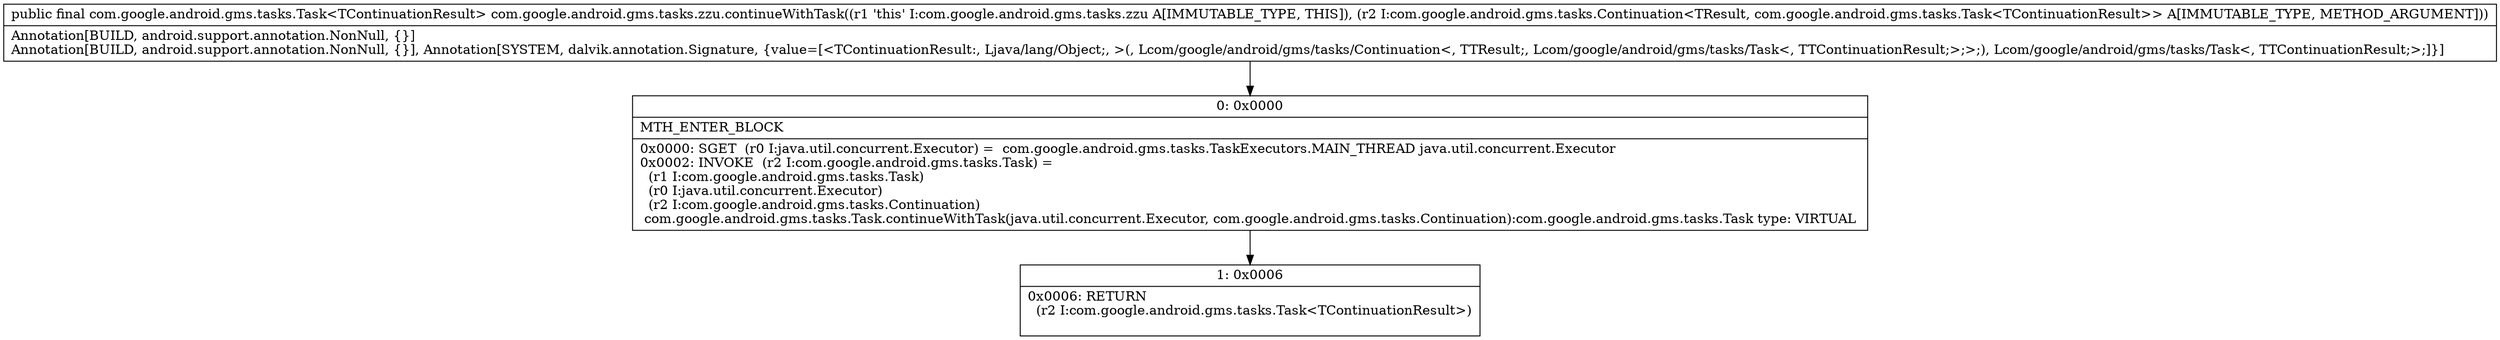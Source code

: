 digraph "CFG forcom.google.android.gms.tasks.zzu.continueWithTask(Lcom\/google\/android\/gms\/tasks\/Continuation;)Lcom\/google\/android\/gms\/tasks\/Task;" {
Node_0 [shape=record,label="{0\:\ 0x0000|MTH_ENTER_BLOCK\l|0x0000: SGET  (r0 I:java.util.concurrent.Executor) =  com.google.android.gms.tasks.TaskExecutors.MAIN_THREAD java.util.concurrent.Executor \l0x0002: INVOKE  (r2 I:com.google.android.gms.tasks.Task) = \l  (r1 I:com.google.android.gms.tasks.Task)\l  (r0 I:java.util.concurrent.Executor)\l  (r2 I:com.google.android.gms.tasks.Continuation)\l com.google.android.gms.tasks.Task.continueWithTask(java.util.concurrent.Executor, com.google.android.gms.tasks.Continuation):com.google.android.gms.tasks.Task type: VIRTUAL \l}"];
Node_1 [shape=record,label="{1\:\ 0x0006|0x0006: RETURN  \l  (r2 I:com.google.android.gms.tasks.Task\<TContinuationResult\>)\l \l}"];
MethodNode[shape=record,label="{public final com.google.android.gms.tasks.Task\<TContinuationResult\> com.google.android.gms.tasks.zzu.continueWithTask((r1 'this' I:com.google.android.gms.tasks.zzu A[IMMUTABLE_TYPE, THIS]), (r2 I:com.google.android.gms.tasks.Continuation\<TResult, com.google.android.gms.tasks.Task\<TContinuationResult\>\> A[IMMUTABLE_TYPE, METHOD_ARGUMENT]))  | Annotation[BUILD, android.support.annotation.NonNull, \{\}]\lAnnotation[BUILD, android.support.annotation.NonNull, \{\}], Annotation[SYSTEM, dalvik.annotation.Signature, \{value=[\<TContinuationResult:, Ljava\/lang\/Object;, \>(, Lcom\/google\/android\/gms\/tasks\/Continuation\<, TTResult;, Lcom\/google\/android\/gms\/tasks\/Task\<, TTContinuationResult;\>;\>;), Lcom\/google\/android\/gms\/tasks\/Task\<, TTContinuationResult;\>;]\}]\l}"];
MethodNode -> Node_0;
Node_0 -> Node_1;
}

